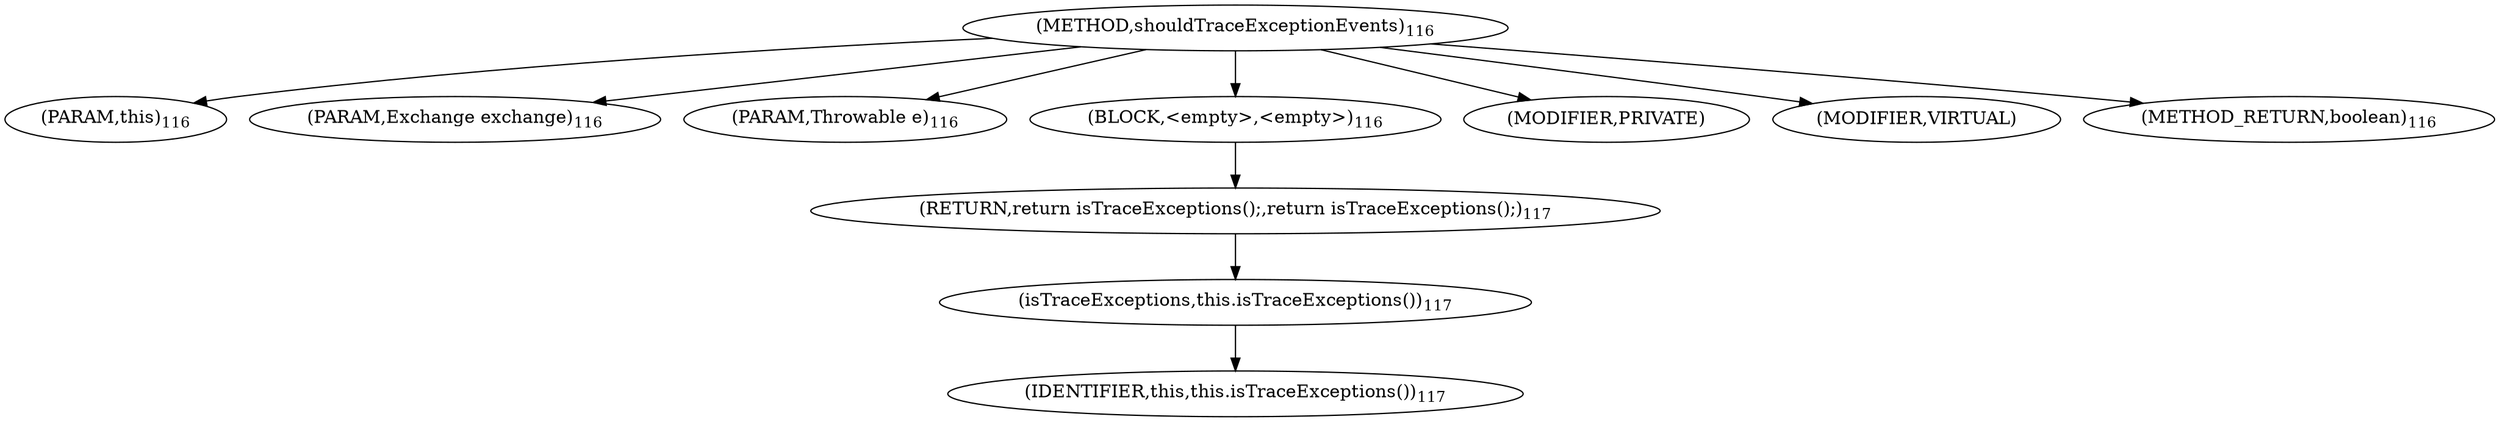 digraph "shouldTraceExceptionEvents" {  
"252" [label = <(METHOD,shouldTraceExceptionEvents)<SUB>116</SUB>> ]
"21" [label = <(PARAM,this)<SUB>116</SUB>> ]
"253" [label = <(PARAM,Exchange exchange)<SUB>116</SUB>> ]
"254" [label = <(PARAM,Throwable e)<SUB>116</SUB>> ]
"255" [label = <(BLOCK,&lt;empty&gt;,&lt;empty&gt;)<SUB>116</SUB>> ]
"256" [label = <(RETURN,return isTraceExceptions();,return isTraceExceptions();)<SUB>117</SUB>> ]
"257" [label = <(isTraceExceptions,this.isTraceExceptions())<SUB>117</SUB>> ]
"20" [label = <(IDENTIFIER,this,this.isTraceExceptions())<SUB>117</SUB>> ]
"258" [label = <(MODIFIER,PRIVATE)> ]
"259" [label = <(MODIFIER,VIRTUAL)> ]
"260" [label = <(METHOD_RETURN,boolean)<SUB>116</SUB>> ]
  "252" -> "21" 
  "252" -> "253" 
  "252" -> "254" 
  "252" -> "255" 
  "252" -> "258" 
  "252" -> "259" 
  "252" -> "260" 
  "255" -> "256" 
  "256" -> "257" 
  "257" -> "20" 
}

